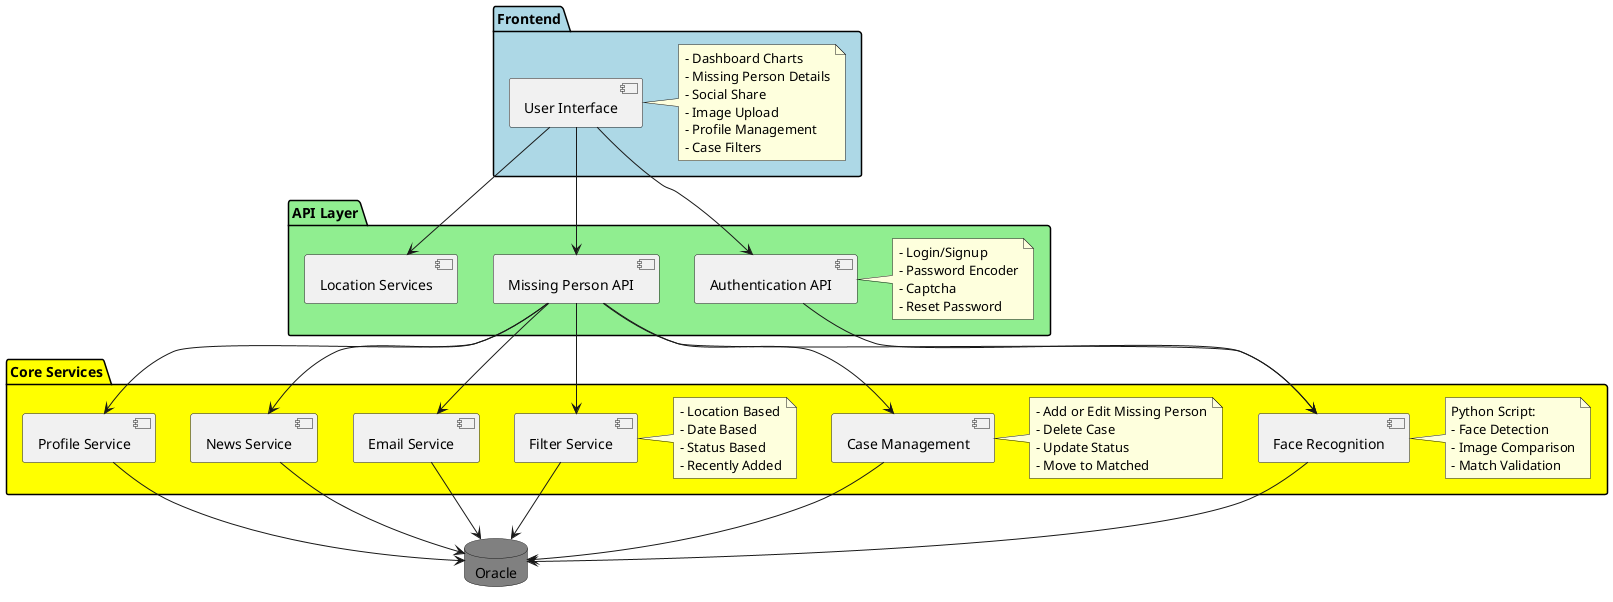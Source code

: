 @startuml MissingPersonsModules

skinparam componentStyle uml2
skinparam backgroundColor white

package "Frontend" #LightBlue {
    [User Interface] as UI
    note right of UI
        - Dashboard Charts
        - Missing Person Details
        - Social Share
        - Image Upload
        - Profile Management
        - Case Filters
    end note
}

package "API Layer" #LightGreen {
    [Authentication API] as AUTH
    [Missing Person API] as MP
    [Location Services] as LOC
    note right of AUTH
        - Login/Signup
        - Password Encoder
        - Captcha
        - Reset Password
    end note
}

package "Core Services" #Yellow {
    [Face Recognition] as FR
    [Email Service] as EMAIL
    [News Service] as NEWS
    [Profile Service] as PROFILE
    [Case Management] as CASE
    [Filter Service] as FILTER

    note right of FR
        Python Script:
        - Face Detection
        - Image Comparison
        - Match Validation
    end note

    note right of CASE
        - Add or Edit Missing Person
        - Delete Case
        - Update Status
        - Move to Matched
    end note

    note right of FILTER
        - Location Based
        - Date Based
        - Status Based
        - Recently Added
    end note
}

database "Oracle" as DB #Gray

UI -down-> AUTH
UI -down-> MP
UI -down-> LOC

AUTH -down-> FR
MP -down-> FR
MP -down-> EMAIL
MP -down-> NEWS
MP -down-> CASE
MP -down-> FILTER
MP -down-> PROFILE

FR -down-> DB
EMAIL -down-> DB
NEWS -down-> DB
CASE -down-> DB
FILTER -down-> DB
PROFILE -down-> DB

@enduml
